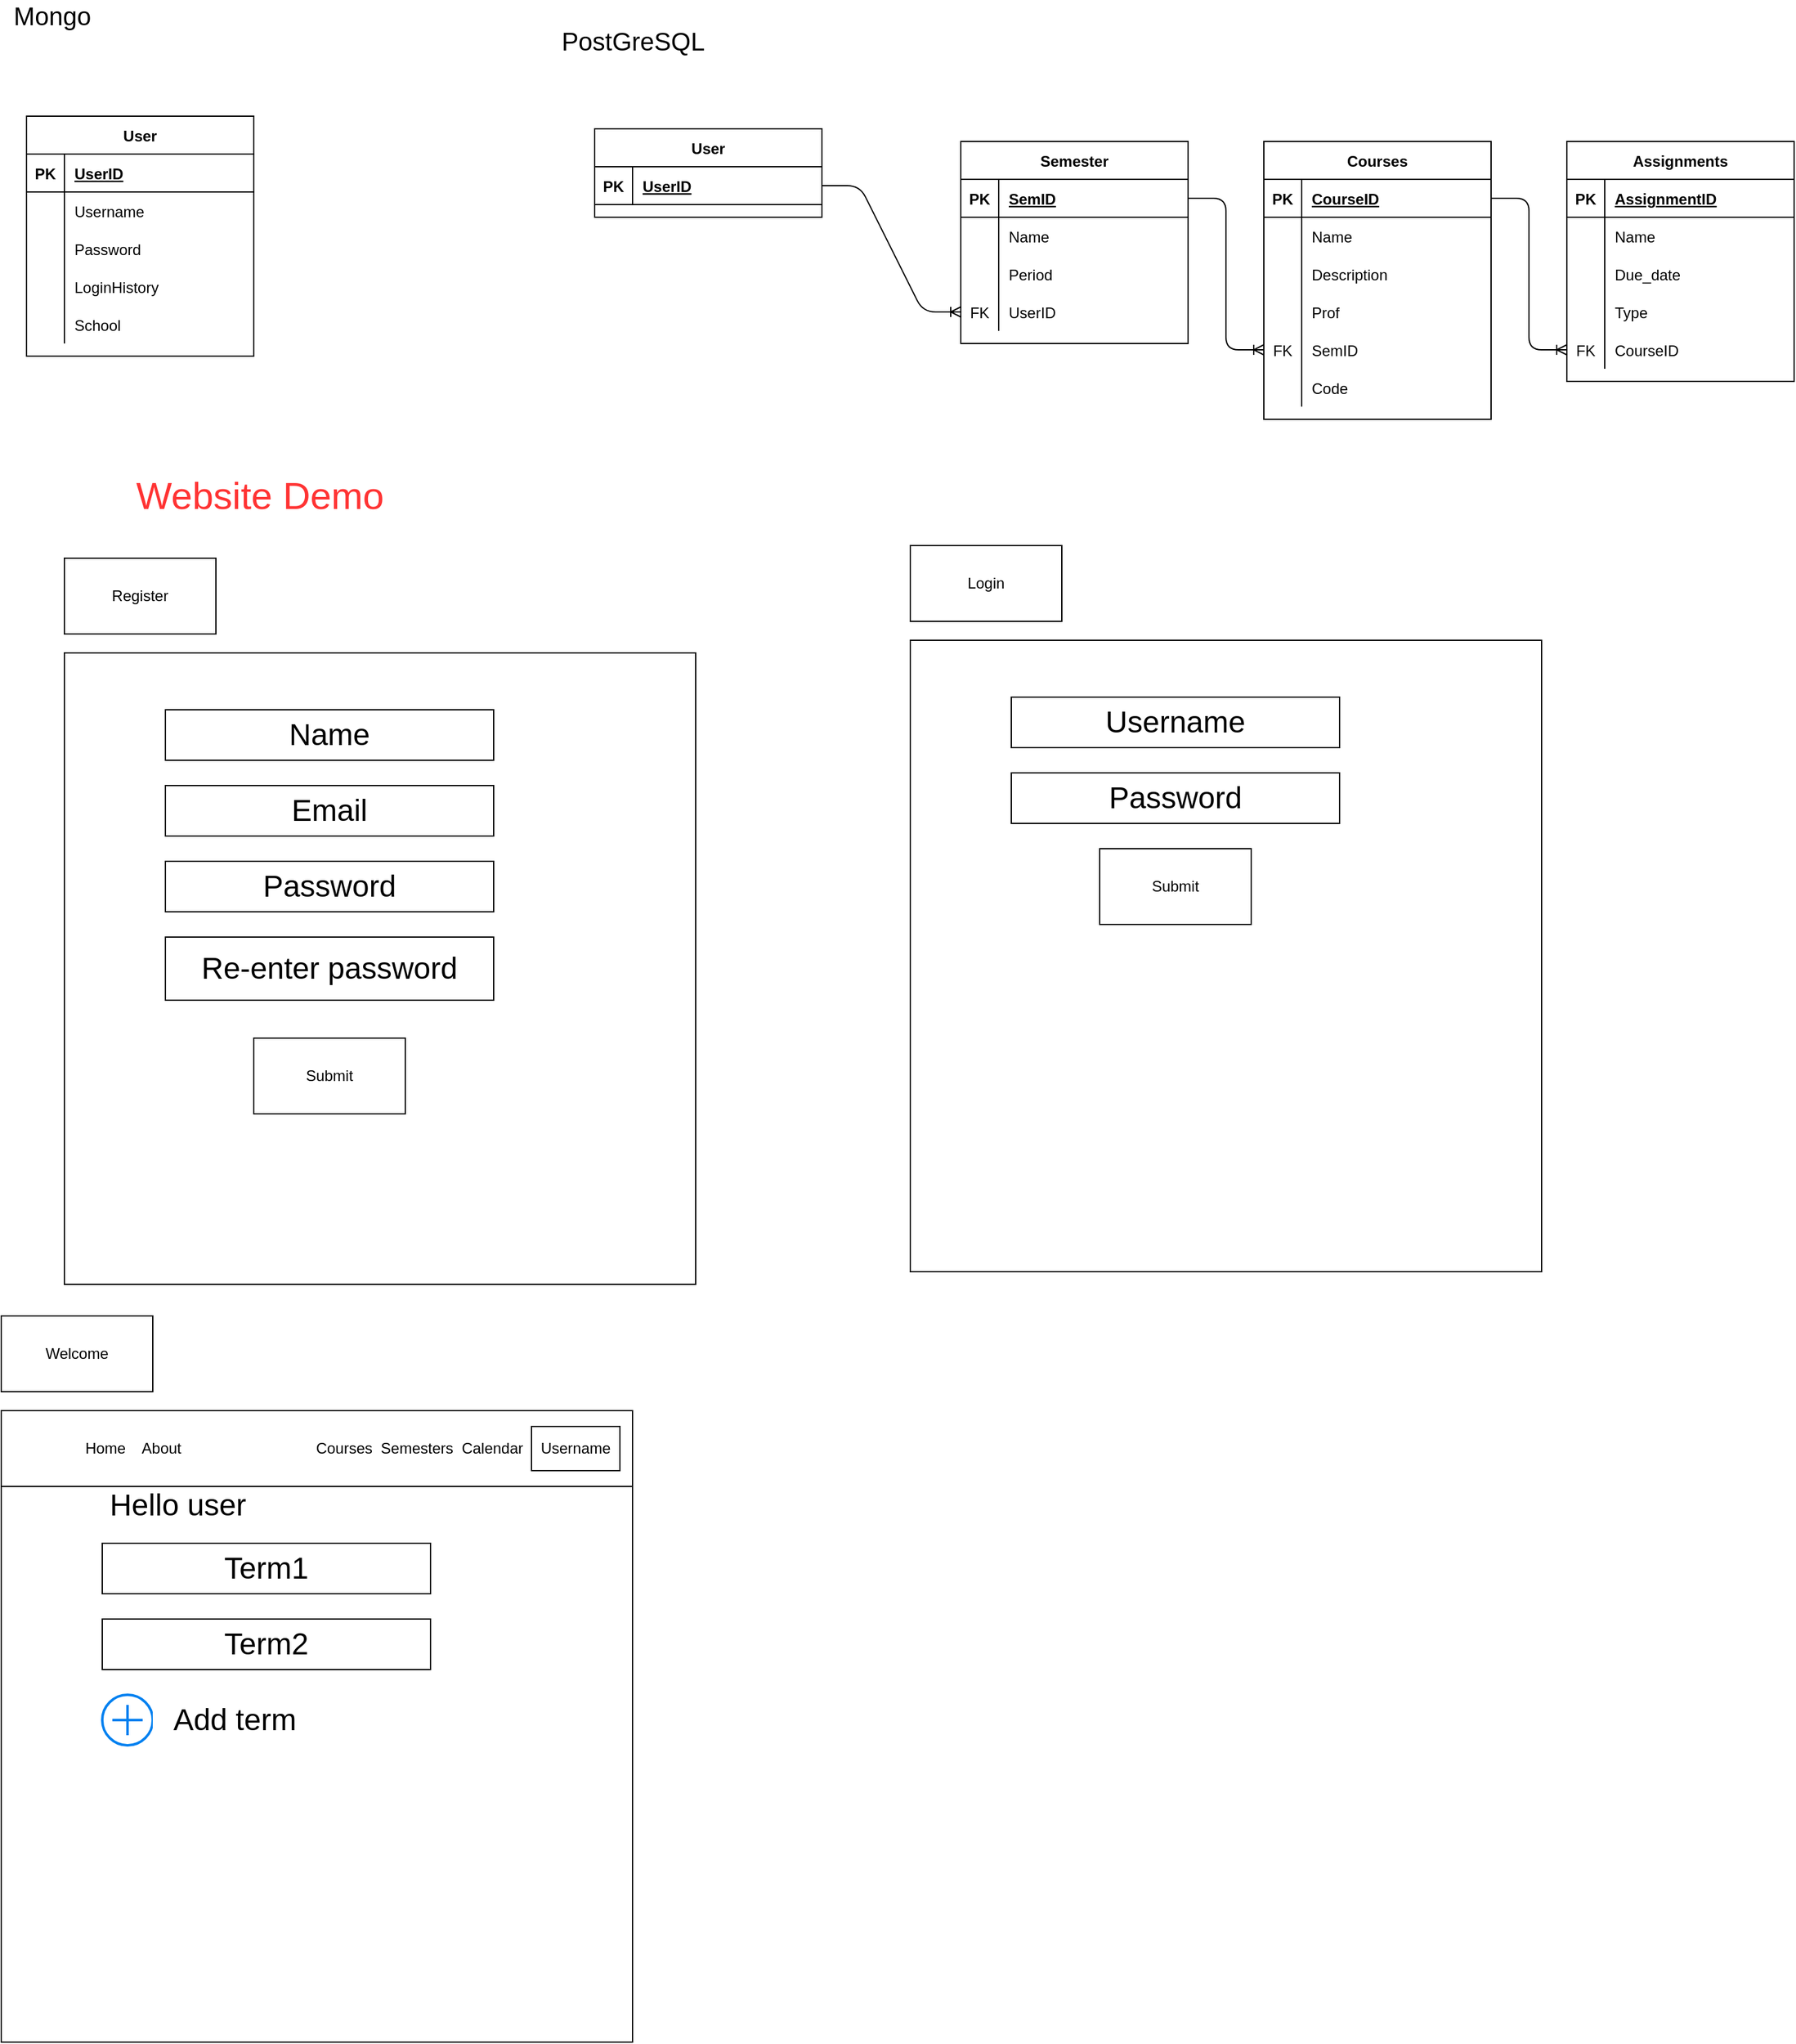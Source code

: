<mxfile version="14.2.5" type="device"><diagram id="1e05xUhEzXFztGfyfD7P" name="Page-1"><mxGraphModel dx="1422" dy="762" grid="1" gridSize="10" guides="1" tooltips="1" connect="1" arrows="1" fold="1" page="1" pageScale="1" pageWidth="850" pageHeight="1100" math="0" shadow="0"><root><mxCell id="0"/><mxCell id="1" parent="0"/><mxCell id="5XPGV1Qe_IKgJ4g9VQZu-3" value="" style="whiteSpace=wrap;html=1;aspect=fixed;" parent="1" vertex="1"><mxGeometry x="130" y="655" width="500" height="500" as="geometry"/></mxCell><mxCell id="xFJCQSzcr7MT5ZLuHocD-1" value="User" style="shape=table;startSize=30;container=1;collapsible=1;childLayout=tableLayout;fixedRows=1;rowLines=0;fontStyle=1;align=center;resizeLast=1;" parent="1" vertex="1"><mxGeometry x="100" y="230" width="180" height="190" as="geometry"/></mxCell><mxCell id="xFJCQSzcr7MT5ZLuHocD-2" value="" style="shape=partialRectangle;collapsible=0;dropTarget=0;pointerEvents=0;fillColor=none;top=0;left=0;bottom=1;right=0;points=[[0,0.5],[1,0.5]];portConstraint=eastwest;" parent="xFJCQSzcr7MT5ZLuHocD-1" vertex="1"><mxGeometry y="30" width="180" height="30" as="geometry"/></mxCell><mxCell id="xFJCQSzcr7MT5ZLuHocD-3" value="PK" style="shape=partialRectangle;connectable=0;fillColor=none;top=0;left=0;bottom=0;right=0;fontStyle=1;overflow=hidden;" parent="xFJCQSzcr7MT5ZLuHocD-2" vertex="1"><mxGeometry width="30" height="30" as="geometry"/></mxCell><mxCell id="xFJCQSzcr7MT5ZLuHocD-4" value="UserID" style="shape=partialRectangle;connectable=0;fillColor=none;top=0;left=0;bottom=0;right=0;align=left;spacingLeft=6;fontStyle=5;overflow=hidden;" parent="xFJCQSzcr7MT5ZLuHocD-2" vertex="1"><mxGeometry x="30" width="150" height="30" as="geometry"/></mxCell><mxCell id="xFJCQSzcr7MT5ZLuHocD-5" value="" style="shape=partialRectangle;collapsible=0;dropTarget=0;pointerEvents=0;fillColor=none;top=0;left=0;bottom=0;right=0;points=[[0,0.5],[1,0.5]];portConstraint=eastwest;" parent="xFJCQSzcr7MT5ZLuHocD-1" vertex="1"><mxGeometry y="60" width="180" height="30" as="geometry"/></mxCell><mxCell id="xFJCQSzcr7MT5ZLuHocD-6" value="" style="shape=partialRectangle;connectable=0;fillColor=none;top=0;left=0;bottom=0;right=0;editable=1;overflow=hidden;" parent="xFJCQSzcr7MT5ZLuHocD-5" vertex="1"><mxGeometry width="30" height="30" as="geometry"/></mxCell><mxCell id="xFJCQSzcr7MT5ZLuHocD-7" value="Username" style="shape=partialRectangle;connectable=0;fillColor=none;top=0;left=0;bottom=0;right=0;align=left;spacingLeft=6;overflow=hidden;" parent="xFJCQSzcr7MT5ZLuHocD-5" vertex="1"><mxGeometry x="30" width="150" height="30" as="geometry"/></mxCell><mxCell id="xFJCQSzcr7MT5ZLuHocD-8" value="" style="shape=partialRectangle;collapsible=0;dropTarget=0;pointerEvents=0;fillColor=none;top=0;left=0;bottom=0;right=0;points=[[0,0.5],[1,0.5]];portConstraint=eastwest;" parent="xFJCQSzcr7MT5ZLuHocD-1" vertex="1"><mxGeometry y="90" width="180" height="30" as="geometry"/></mxCell><mxCell id="xFJCQSzcr7MT5ZLuHocD-9" value="" style="shape=partialRectangle;connectable=0;fillColor=none;top=0;left=0;bottom=0;right=0;editable=1;overflow=hidden;" parent="xFJCQSzcr7MT5ZLuHocD-8" vertex="1"><mxGeometry width="30" height="30" as="geometry"/></mxCell><mxCell id="xFJCQSzcr7MT5ZLuHocD-10" value="Password" style="shape=partialRectangle;connectable=0;fillColor=none;top=0;left=0;bottom=0;right=0;align=left;spacingLeft=6;overflow=hidden;" parent="xFJCQSzcr7MT5ZLuHocD-8" vertex="1"><mxGeometry x="30" width="150" height="30" as="geometry"/></mxCell><mxCell id="xFJCQSzcr7MT5ZLuHocD-11" value="" style="shape=partialRectangle;collapsible=0;dropTarget=0;pointerEvents=0;fillColor=none;top=0;left=0;bottom=0;right=0;points=[[0,0.5],[1,0.5]];portConstraint=eastwest;" parent="xFJCQSzcr7MT5ZLuHocD-1" vertex="1"><mxGeometry y="120" width="180" height="30" as="geometry"/></mxCell><mxCell id="xFJCQSzcr7MT5ZLuHocD-12" value="" style="shape=partialRectangle;connectable=0;fillColor=none;top=0;left=0;bottom=0;right=0;editable=1;overflow=hidden;" parent="xFJCQSzcr7MT5ZLuHocD-11" vertex="1"><mxGeometry width="30" height="30" as="geometry"/></mxCell><mxCell id="xFJCQSzcr7MT5ZLuHocD-13" value="LoginHistory" style="shape=partialRectangle;connectable=0;fillColor=none;top=0;left=0;bottom=0;right=0;align=left;spacingLeft=6;overflow=hidden;" parent="xFJCQSzcr7MT5ZLuHocD-11" vertex="1"><mxGeometry x="30" width="150" height="30" as="geometry"/></mxCell><mxCell id="xFJCQSzcr7MT5ZLuHocD-14" value="" style="shape=partialRectangle;collapsible=0;dropTarget=0;pointerEvents=0;fillColor=none;top=0;left=0;bottom=0;right=0;points=[[0,0.5],[1,0.5]];portConstraint=eastwest;" parent="xFJCQSzcr7MT5ZLuHocD-1" vertex="1"><mxGeometry y="150" width="180" height="30" as="geometry"/></mxCell><mxCell id="xFJCQSzcr7MT5ZLuHocD-15" value="" style="shape=partialRectangle;connectable=0;fillColor=none;top=0;left=0;bottom=0;right=0;editable=1;overflow=hidden;" parent="xFJCQSzcr7MT5ZLuHocD-14" vertex="1"><mxGeometry width="30" height="30" as="geometry"/></mxCell><mxCell id="xFJCQSzcr7MT5ZLuHocD-16" value="School" style="shape=partialRectangle;connectable=0;fillColor=none;top=0;left=0;bottom=0;right=0;align=left;spacingLeft=6;overflow=hidden;" parent="xFJCQSzcr7MT5ZLuHocD-14" vertex="1"><mxGeometry x="30" width="150" height="30" as="geometry"/></mxCell><mxCell id="xFJCQSzcr7MT5ZLuHocD-17" value="&lt;font style=&quot;font-size: 20px&quot;&gt;Mongo&lt;/font&gt;" style="text;html=1;align=center;verticalAlign=middle;resizable=0;points=[];autosize=1;" parent="1" vertex="1"><mxGeometry x="80" y="140" width="80" height="20" as="geometry"/></mxCell><mxCell id="xFJCQSzcr7MT5ZLuHocD-18" value="User" style="shape=table;startSize=30;container=1;collapsible=1;childLayout=tableLayout;fixedRows=1;rowLines=0;fontStyle=1;align=center;resizeLast=1;" parent="1" vertex="1"><mxGeometry x="550" y="240" width="180" height="70" as="geometry"/></mxCell><mxCell id="xFJCQSzcr7MT5ZLuHocD-19" value="" style="shape=partialRectangle;collapsible=0;dropTarget=0;pointerEvents=0;fillColor=none;top=0;left=0;bottom=1;right=0;points=[[0,0.5],[1,0.5]];portConstraint=eastwest;" parent="xFJCQSzcr7MT5ZLuHocD-18" vertex="1"><mxGeometry y="30" width="180" height="30" as="geometry"/></mxCell><mxCell id="xFJCQSzcr7MT5ZLuHocD-20" value="PK" style="shape=partialRectangle;connectable=0;fillColor=none;top=0;left=0;bottom=0;right=0;fontStyle=1;overflow=hidden;" parent="xFJCQSzcr7MT5ZLuHocD-19" vertex="1"><mxGeometry width="30" height="30" as="geometry"/></mxCell><mxCell id="xFJCQSzcr7MT5ZLuHocD-21" value="UserID" style="shape=partialRectangle;connectable=0;fillColor=none;top=0;left=0;bottom=0;right=0;align=left;spacingLeft=6;fontStyle=5;overflow=hidden;" parent="xFJCQSzcr7MT5ZLuHocD-19" vertex="1"><mxGeometry x="30" width="150" height="30" as="geometry"/></mxCell><mxCell id="xFJCQSzcr7MT5ZLuHocD-34" value="&lt;font style=&quot;font-size: 20px&quot;&gt;PostGreSQL&lt;/font&gt;" style="text;html=1;align=center;verticalAlign=middle;resizable=0;points=[];autosize=1;" parent="1" vertex="1"><mxGeometry x="515" y="160" width="130" height="20" as="geometry"/></mxCell><mxCell id="xFJCQSzcr7MT5ZLuHocD-35" value="Semester" style="shape=table;startSize=30;container=1;collapsible=1;childLayout=tableLayout;fixedRows=1;rowLines=0;fontStyle=1;align=center;resizeLast=1;" parent="1" vertex="1"><mxGeometry x="840" y="250" width="180" height="160" as="geometry"/></mxCell><mxCell id="xFJCQSzcr7MT5ZLuHocD-36" value="" style="shape=partialRectangle;collapsible=0;dropTarget=0;pointerEvents=0;fillColor=none;top=0;left=0;bottom=1;right=0;points=[[0,0.5],[1,0.5]];portConstraint=eastwest;" parent="xFJCQSzcr7MT5ZLuHocD-35" vertex="1"><mxGeometry y="30" width="180" height="30" as="geometry"/></mxCell><mxCell id="xFJCQSzcr7MT5ZLuHocD-37" value="PK" style="shape=partialRectangle;connectable=0;fillColor=none;top=0;left=0;bottom=0;right=0;fontStyle=1;overflow=hidden;" parent="xFJCQSzcr7MT5ZLuHocD-36" vertex="1"><mxGeometry width="30" height="30" as="geometry"/></mxCell><mxCell id="xFJCQSzcr7MT5ZLuHocD-38" value="SemID" style="shape=partialRectangle;connectable=0;fillColor=none;top=0;left=0;bottom=0;right=0;align=left;spacingLeft=6;fontStyle=5;overflow=hidden;" parent="xFJCQSzcr7MT5ZLuHocD-36" vertex="1"><mxGeometry x="30" width="150" height="30" as="geometry"/></mxCell><mxCell id="xFJCQSzcr7MT5ZLuHocD-39" value="" style="shape=partialRectangle;collapsible=0;dropTarget=0;pointerEvents=0;fillColor=none;top=0;left=0;bottom=0;right=0;points=[[0,0.5],[1,0.5]];portConstraint=eastwest;" parent="xFJCQSzcr7MT5ZLuHocD-35" vertex="1"><mxGeometry y="60" width="180" height="30" as="geometry"/></mxCell><mxCell id="xFJCQSzcr7MT5ZLuHocD-40" value="" style="shape=partialRectangle;connectable=0;fillColor=none;top=0;left=0;bottom=0;right=0;editable=1;overflow=hidden;" parent="xFJCQSzcr7MT5ZLuHocD-39" vertex="1"><mxGeometry width="30" height="30" as="geometry"/></mxCell><mxCell id="xFJCQSzcr7MT5ZLuHocD-41" value="Name" style="shape=partialRectangle;connectable=0;fillColor=none;top=0;left=0;bottom=0;right=0;align=left;spacingLeft=6;overflow=hidden;" parent="xFJCQSzcr7MT5ZLuHocD-39" vertex="1"><mxGeometry x="30" width="150" height="30" as="geometry"/></mxCell><mxCell id="xFJCQSzcr7MT5ZLuHocD-42" value="" style="shape=partialRectangle;collapsible=0;dropTarget=0;pointerEvents=0;fillColor=none;top=0;left=0;bottom=0;right=0;points=[[0,0.5],[1,0.5]];portConstraint=eastwest;" parent="xFJCQSzcr7MT5ZLuHocD-35" vertex="1"><mxGeometry y="90" width="180" height="30" as="geometry"/></mxCell><mxCell id="xFJCQSzcr7MT5ZLuHocD-43" value="" style="shape=partialRectangle;connectable=0;fillColor=none;top=0;left=0;bottom=0;right=0;editable=1;overflow=hidden;" parent="xFJCQSzcr7MT5ZLuHocD-42" vertex="1"><mxGeometry width="30" height="30" as="geometry"/></mxCell><mxCell id="xFJCQSzcr7MT5ZLuHocD-44" value="Period" style="shape=partialRectangle;connectable=0;fillColor=none;top=0;left=0;bottom=0;right=0;align=left;spacingLeft=6;overflow=hidden;" parent="xFJCQSzcr7MT5ZLuHocD-42" vertex="1"><mxGeometry x="30" width="150" height="30" as="geometry"/></mxCell><mxCell id="xFJCQSzcr7MT5ZLuHocD-45" value="" style="shape=partialRectangle;collapsible=0;dropTarget=0;pointerEvents=0;fillColor=none;top=0;left=0;bottom=0;right=0;points=[[0,0.5],[1,0.5]];portConstraint=eastwest;" parent="xFJCQSzcr7MT5ZLuHocD-35" vertex="1"><mxGeometry y="120" width="180" height="30" as="geometry"/></mxCell><mxCell id="xFJCQSzcr7MT5ZLuHocD-46" value="FK" style="shape=partialRectangle;connectable=0;fillColor=none;top=0;left=0;bottom=0;right=0;editable=1;overflow=hidden;" parent="xFJCQSzcr7MT5ZLuHocD-45" vertex="1"><mxGeometry width="30" height="30" as="geometry"/></mxCell><mxCell id="xFJCQSzcr7MT5ZLuHocD-47" value="UserID" style="shape=partialRectangle;connectable=0;fillColor=none;top=0;left=0;bottom=0;right=0;align=left;spacingLeft=6;overflow=hidden;" parent="xFJCQSzcr7MT5ZLuHocD-45" vertex="1"><mxGeometry x="30" width="150" height="30" as="geometry"/></mxCell><mxCell id="xFJCQSzcr7MT5ZLuHocD-51" value="Courses" style="shape=table;startSize=30;container=1;collapsible=1;childLayout=tableLayout;fixedRows=1;rowLines=0;fontStyle=1;align=center;resizeLast=1;" parent="1" vertex="1"><mxGeometry x="1080" y="250" width="180" height="220" as="geometry"/></mxCell><mxCell id="xFJCQSzcr7MT5ZLuHocD-52" value="" style="shape=partialRectangle;collapsible=0;dropTarget=0;pointerEvents=0;fillColor=none;top=0;left=0;bottom=1;right=0;points=[[0,0.5],[1,0.5]];portConstraint=eastwest;" parent="xFJCQSzcr7MT5ZLuHocD-51" vertex="1"><mxGeometry y="30" width="180" height="30" as="geometry"/></mxCell><mxCell id="xFJCQSzcr7MT5ZLuHocD-53" value="PK" style="shape=partialRectangle;connectable=0;fillColor=none;top=0;left=0;bottom=0;right=0;fontStyle=1;overflow=hidden;" parent="xFJCQSzcr7MT5ZLuHocD-52" vertex="1"><mxGeometry width="30" height="30" as="geometry"/></mxCell><mxCell id="xFJCQSzcr7MT5ZLuHocD-54" value="CourseID" style="shape=partialRectangle;connectable=0;fillColor=none;top=0;left=0;bottom=0;right=0;align=left;spacingLeft=6;fontStyle=5;overflow=hidden;" parent="xFJCQSzcr7MT5ZLuHocD-52" vertex="1"><mxGeometry x="30" width="150" height="30" as="geometry"/></mxCell><mxCell id="xFJCQSzcr7MT5ZLuHocD-55" value="" style="shape=partialRectangle;collapsible=0;dropTarget=0;pointerEvents=0;fillColor=none;top=0;left=0;bottom=0;right=0;points=[[0,0.5],[1,0.5]];portConstraint=eastwest;" parent="xFJCQSzcr7MT5ZLuHocD-51" vertex="1"><mxGeometry y="60" width="180" height="30" as="geometry"/></mxCell><mxCell id="xFJCQSzcr7MT5ZLuHocD-56" value="" style="shape=partialRectangle;connectable=0;fillColor=none;top=0;left=0;bottom=0;right=0;editable=1;overflow=hidden;" parent="xFJCQSzcr7MT5ZLuHocD-55" vertex="1"><mxGeometry width="30" height="30" as="geometry"/></mxCell><mxCell id="xFJCQSzcr7MT5ZLuHocD-57" value="Name " style="shape=partialRectangle;connectable=0;fillColor=none;top=0;left=0;bottom=0;right=0;align=left;spacingLeft=6;overflow=hidden;" parent="xFJCQSzcr7MT5ZLuHocD-55" vertex="1"><mxGeometry x="30" width="150" height="30" as="geometry"/></mxCell><mxCell id="xFJCQSzcr7MT5ZLuHocD-58" value="" style="shape=partialRectangle;collapsible=0;dropTarget=0;pointerEvents=0;fillColor=none;top=0;left=0;bottom=0;right=0;points=[[0,0.5],[1,0.5]];portConstraint=eastwest;" parent="xFJCQSzcr7MT5ZLuHocD-51" vertex="1"><mxGeometry y="90" width="180" height="30" as="geometry"/></mxCell><mxCell id="xFJCQSzcr7MT5ZLuHocD-59" value="" style="shape=partialRectangle;connectable=0;fillColor=none;top=0;left=0;bottom=0;right=0;editable=1;overflow=hidden;" parent="xFJCQSzcr7MT5ZLuHocD-58" vertex="1"><mxGeometry width="30" height="30" as="geometry"/></mxCell><mxCell id="xFJCQSzcr7MT5ZLuHocD-60" value="Description" style="shape=partialRectangle;connectable=0;fillColor=none;top=0;left=0;bottom=0;right=0;align=left;spacingLeft=6;overflow=hidden;" parent="xFJCQSzcr7MT5ZLuHocD-58" vertex="1"><mxGeometry x="30" width="150" height="30" as="geometry"/></mxCell><mxCell id="xFJCQSzcr7MT5ZLuHocD-61" value="" style="shape=partialRectangle;collapsible=0;dropTarget=0;pointerEvents=0;fillColor=none;top=0;left=0;bottom=0;right=0;points=[[0,0.5],[1,0.5]];portConstraint=eastwest;" parent="xFJCQSzcr7MT5ZLuHocD-51" vertex="1"><mxGeometry y="120" width="180" height="30" as="geometry"/></mxCell><mxCell id="xFJCQSzcr7MT5ZLuHocD-62" value="" style="shape=partialRectangle;connectable=0;fillColor=none;top=0;left=0;bottom=0;right=0;editable=1;overflow=hidden;" parent="xFJCQSzcr7MT5ZLuHocD-61" vertex="1"><mxGeometry width="30" height="30" as="geometry"/></mxCell><mxCell id="xFJCQSzcr7MT5ZLuHocD-63" value="Prof" style="shape=partialRectangle;connectable=0;fillColor=none;top=0;left=0;bottom=0;right=0;align=left;spacingLeft=6;overflow=hidden;" parent="xFJCQSzcr7MT5ZLuHocD-61" vertex="1"><mxGeometry x="30" width="150" height="30" as="geometry"/></mxCell><mxCell id="xFJCQSzcr7MT5ZLuHocD-64" value="" style="shape=partialRectangle;collapsible=0;dropTarget=0;pointerEvents=0;fillColor=none;top=0;left=0;bottom=0;right=0;points=[[0,0.5],[1,0.5]];portConstraint=eastwest;" parent="xFJCQSzcr7MT5ZLuHocD-51" vertex="1"><mxGeometry y="150" width="180" height="30" as="geometry"/></mxCell><mxCell id="xFJCQSzcr7MT5ZLuHocD-65" value="FK" style="shape=partialRectangle;connectable=0;fillColor=none;top=0;left=0;bottom=0;right=0;editable=1;overflow=hidden;" parent="xFJCQSzcr7MT5ZLuHocD-64" vertex="1"><mxGeometry width="30" height="30" as="geometry"/></mxCell><mxCell id="xFJCQSzcr7MT5ZLuHocD-66" value="SemID" style="shape=partialRectangle;connectable=0;fillColor=none;top=0;left=0;bottom=0;right=0;align=left;spacingLeft=6;overflow=hidden;" parent="xFJCQSzcr7MT5ZLuHocD-64" vertex="1"><mxGeometry x="30" width="150" height="30" as="geometry"/></mxCell><mxCell id="WYDYpcBbMGSwDZn3Hp7l-1" value="" style="shape=partialRectangle;collapsible=0;dropTarget=0;pointerEvents=0;fillColor=none;top=0;left=0;bottom=0;right=0;points=[[0,0.5],[1,0.5]];portConstraint=eastwest;" vertex="1" parent="xFJCQSzcr7MT5ZLuHocD-51"><mxGeometry y="180" width="180" height="30" as="geometry"/></mxCell><mxCell id="WYDYpcBbMGSwDZn3Hp7l-2" value="" style="shape=partialRectangle;connectable=0;fillColor=none;top=0;left=0;bottom=0;right=0;editable=1;overflow=hidden;" vertex="1" parent="WYDYpcBbMGSwDZn3Hp7l-1"><mxGeometry width="30" height="30" as="geometry"/></mxCell><mxCell id="WYDYpcBbMGSwDZn3Hp7l-3" value="Code" style="shape=partialRectangle;connectable=0;fillColor=none;top=0;left=0;bottom=0;right=0;align=left;spacingLeft=6;overflow=hidden;" vertex="1" parent="WYDYpcBbMGSwDZn3Hp7l-1"><mxGeometry x="30" width="150" height="30" as="geometry"/></mxCell><mxCell id="xFJCQSzcr7MT5ZLuHocD-67" value="Assignments" style="shape=table;startSize=30;container=1;collapsible=1;childLayout=tableLayout;fixedRows=1;rowLines=0;fontStyle=1;align=center;resizeLast=1;" parent="1" vertex="1"><mxGeometry x="1320" y="250" width="180" height="190" as="geometry"/></mxCell><mxCell id="xFJCQSzcr7MT5ZLuHocD-68" value="" style="shape=partialRectangle;collapsible=0;dropTarget=0;pointerEvents=0;fillColor=none;top=0;left=0;bottom=1;right=0;points=[[0,0.5],[1,0.5]];portConstraint=eastwest;" parent="xFJCQSzcr7MT5ZLuHocD-67" vertex="1"><mxGeometry y="30" width="180" height="30" as="geometry"/></mxCell><mxCell id="xFJCQSzcr7MT5ZLuHocD-69" value="PK" style="shape=partialRectangle;connectable=0;fillColor=none;top=0;left=0;bottom=0;right=0;fontStyle=1;overflow=hidden;" parent="xFJCQSzcr7MT5ZLuHocD-68" vertex="1"><mxGeometry width="30" height="30" as="geometry"/></mxCell><mxCell id="xFJCQSzcr7MT5ZLuHocD-70" value="AssignmentID" style="shape=partialRectangle;connectable=0;fillColor=none;top=0;left=0;bottom=0;right=0;align=left;spacingLeft=6;fontStyle=5;overflow=hidden;" parent="xFJCQSzcr7MT5ZLuHocD-68" vertex="1"><mxGeometry x="30" width="150" height="30" as="geometry"/></mxCell><mxCell id="xFJCQSzcr7MT5ZLuHocD-71" value="" style="shape=partialRectangle;collapsible=0;dropTarget=0;pointerEvents=0;fillColor=none;top=0;left=0;bottom=0;right=0;points=[[0,0.5],[1,0.5]];portConstraint=eastwest;" parent="xFJCQSzcr7MT5ZLuHocD-67" vertex="1"><mxGeometry y="60" width="180" height="30" as="geometry"/></mxCell><mxCell id="xFJCQSzcr7MT5ZLuHocD-72" value="" style="shape=partialRectangle;connectable=0;fillColor=none;top=0;left=0;bottom=0;right=0;editable=1;overflow=hidden;" parent="xFJCQSzcr7MT5ZLuHocD-71" vertex="1"><mxGeometry width="30" height="30" as="geometry"/></mxCell><mxCell id="xFJCQSzcr7MT5ZLuHocD-73" value="Name " style="shape=partialRectangle;connectable=0;fillColor=none;top=0;left=0;bottom=0;right=0;align=left;spacingLeft=6;overflow=hidden;" parent="xFJCQSzcr7MT5ZLuHocD-71" vertex="1"><mxGeometry x="30" width="150" height="30" as="geometry"/></mxCell><mxCell id="xFJCQSzcr7MT5ZLuHocD-74" value="" style="shape=partialRectangle;collapsible=0;dropTarget=0;pointerEvents=0;fillColor=none;top=0;left=0;bottom=0;right=0;points=[[0,0.5],[1,0.5]];portConstraint=eastwest;" parent="xFJCQSzcr7MT5ZLuHocD-67" vertex="1"><mxGeometry y="90" width="180" height="30" as="geometry"/></mxCell><mxCell id="xFJCQSzcr7MT5ZLuHocD-75" value="" style="shape=partialRectangle;connectable=0;fillColor=none;top=0;left=0;bottom=0;right=0;editable=1;overflow=hidden;" parent="xFJCQSzcr7MT5ZLuHocD-74" vertex="1"><mxGeometry width="30" height="30" as="geometry"/></mxCell><mxCell id="xFJCQSzcr7MT5ZLuHocD-76" value="Due_date" style="shape=partialRectangle;connectable=0;fillColor=none;top=0;left=0;bottom=0;right=0;align=left;spacingLeft=6;overflow=hidden;" parent="xFJCQSzcr7MT5ZLuHocD-74" vertex="1"><mxGeometry x="30" width="150" height="30" as="geometry"/></mxCell><mxCell id="xFJCQSzcr7MT5ZLuHocD-77" value="" style="shape=partialRectangle;collapsible=0;dropTarget=0;pointerEvents=0;fillColor=none;top=0;left=0;bottom=0;right=0;points=[[0,0.5],[1,0.5]];portConstraint=eastwest;" parent="xFJCQSzcr7MT5ZLuHocD-67" vertex="1"><mxGeometry y="120" width="180" height="30" as="geometry"/></mxCell><mxCell id="xFJCQSzcr7MT5ZLuHocD-78" value="" style="shape=partialRectangle;connectable=0;fillColor=none;top=0;left=0;bottom=0;right=0;editable=1;overflow=hidden;" parent="xFJCQSzcr7MT5ZLuHocD-77" vertex="1"><mxGeometry width="30" height="30" as="geometry"/></mxCell><mxCell id="xFJCQSzcr7MT5ZLuHocD-79" value="Type" style="shape=partialRectangle;connectable=0;fillColor=none;top=0;left=0;bottom=0;right=0;align=left;spacingLeft=6;overflow=hidden;" parent="xFJCQSzcr7MT5ZLuHocD-77" vertex="1"><mxGeometry x="30" width="150" height="30" as="geometry"/></mxCell><mxCell id="xFJCQSzcr7MT5ZLuHocD-80" value="" style="shape=partialRectangle;collapsible=0;dropTarget=0;pointerEvents=0;fillColor=none;top=0;left=0;bottom=0;right=0;points=[[0,0.5],[1,0.5]];portConstraint=eastwest;" parent="xFJCQSzcr7MT5ZLuHocD-67" vertex="1"><mxGeometry y="150" width="180" height="30" as="geometry"/></mxCell><mxCell id="xFJCQSzcr7MT5ZLuHocD-81" value="FK" style="shape=partialRectangle;connectable=0;fillColor=none;top=0;left=0;bottom=0;right=0;editable=1;overflow=hidden;" parent="xFJCQSzcr7MT5ZLuHocD-80" vertex="1"><mxGeometry width="30" height="30" as="geometry"/></mxCell><mxCell id="xFJCQSzcr7MT5ZLuHocD-82" value="CourseID" style="shape=partialRectangle;connectable=0;fillColor=none;top=0;left=0;bottom=0;right=0;align=left;spacingLeft=6;overflow=hidden;" parent="xFJCQSzcr7MT5ZLuHocD-80" vertex="1"><mxGeometry x="30" width="150" height="30" as="geometry"/></mxCell><mxCell id="xFJCQSzcr7MT5ZLuHocD-83" value="" style="edgeStyle=entityRelationEdgeStyle;fontSize=12;html=1;endArrow=ERoneToMany;entryX=0;entryY=0.5;entryDx=0;entryDy=0;exitX=1;exitY=0.5;exitDx=0;exitDy=0;" parent="1" source="xFJCQSzcr7MT5ZLuHocD-19" target="xFJCQSzcr7MT5ZLuHocD-45" edge="1"><mxGeometry width="100" height="100" relative="1" as="geometry"><mxPoint x="650" y="440" as="sourcePoint"/><mxPoint x="750" y="340" as="targetPoint"/></mxGeometry></mxCell><mxCell id="xFJCQSzcr7MT5ZLuHocD-84" value="" style="edgeStyle=entityRelationEdgeStyle;fontSize=12;html=1;endArrow=ERoneToMany;entryX=0;entryY=0.5;entryDx=0;entryDy=0;exitX=1;exitY=0.5;exitDx=0;exitDy=0;" parent="1" source="xFJCQSzcr7MT5ZLuHocD-36" target="xFJCQSzcr7MT5ZLuHocD-64" edge="1"><mxGeometry width="100" height="100" relative="1" as="geometry"><mxPoint x="1040" y="370" as="sourcePoint"/><mxPoint x="1120" y="500" as="targetPoint"/></mxGeometry></mxCell><mxCell id="xFJCQSzcr7MT5ZLuHocD-85" value="" style="edgeStyle=entityRelationEdgeStyle;fontSize=12;html=1;endArrow=ERoneToMany;entryX=0;entryY=0.5;entryDx=0;entryDy=0;exitX=1;exitY=0.5;exitDx=0;exitDy=0;" parent="1" source="xFJCQSzcr7MT5ZLuHocD-52" target="xFJCQSzcr7MT5ZLuHocD-80" edge="1"><mxGeometry width="100" height="100" relative="1" as="geometry"><mxPoint x="1250" y="470" as="sourcePoint"/><mxPoint x="1400" y="540" as="targetPoint"/></mxGeometry></mxCell><mxCell id="5XPGV1Qe_IKgJ4g9VQZu-2" value="&lt;font style=&quot;font-size: 30px&quot; color=&quot;#ff3333&quot;&gt;Website Demo&lt;/font&gt;" style="text;html=1;strokeColor=none;fillColor=none;align=center;verticalAlign=middle;whiteSpace=wrap;rounded=0;" parent="1" vertex="1"><mxGeometry x="170" y="520" width="230" height="20" as="geometry"/></mxCell><mxCell id="5XPGV1Qe_IKgJ4g9VQZu-4" value="Register" style="rounded=0;whiteSpace=wrap;html=1;" parent="1" vertex="1"><mxGeometry x="130" y="580" width="120" height="60" as="geometry"/></mxCell><mxCell id="5XPGV1Qe_IKgJ4g9VQZu-5" value="&lt;font style=&quot;font-size: 24px&quot;&gt;Name&lt;/font&gt;" style="rounded=0;whiteSpace=wrap;html=1;" parent="1" vertex="1"><mxGeometry x="210" y="700" width="260" height="40" as="geometry"/></mxCell><mxCell id="5XPGV1Qe_IKgJ4g9VQZu-6" value="&lt;font style=&quot;font-size: 24px&quot;&gt;Email&lt;/font&gt;" style="rounded=0;whiteSpace=wrap;html=1;" parent="1" vertex="1"><mxGeometry x="210" y="760" width="260" height="40" as="geometry"/></mxCell><mxCell id="5XPGV1Qe_IKgJ4g9VQZu-7" value="&lt;font style=&quot;font-size: 24px&quot;&gt;Password&lt;/font&gt;" style="rounded=0;whiteSpace=wrap;html=1;" parent="1" vertex="1"><mxGeometry x="210" y="820" width="260" height="40" as="geometry"/></mxCell><mxCell id="5XPGV1Qe_IKgJ4g9VQZu-8" value="&lt;font style=&quot;font-size: 24px&quot;&gt;Re-enter password&lt;/font&gt;" style="rounded=0;whiteSpace=wrap;html=1;" parent="1" vertex="1"><mxGeometry x="210" y="880" width="260" height="50" as="geometry"/></mxCell><mxCell id="5XPGV1Qe_IKgJ4g9VQZu-9" value="Submit" style="rounded=0;whiteSpace=wrap;html=1;" parent="1" vertex="1"><mxGeometry x="280" y="960" width="120" height="60" as="geometry"/></mxCell><mxCell id="5XPGV1Qe_IKgJ4g9VQZu-11" value="" style="whiteSpace=wrap;html=1;aspect=fixed;" parent="1" vertex="1"><mxGeometry x="800" y="645" width="500" height="500" as="geometry"/></mxCell><mxCell id="5XPGV1Qe_IKgJ4g9VQZu-12" value="Login" style="rounded=0;whiteSpace=wrap;html=1;" parent="1" vertex="1"><mxGeometry x="800" y="570" width="120" height="60" as="geometry"/></mxCell><mxCell id="5XPGV1Qe_IKgJ4g9VQZu-13" value="&lt;font style=&quot;font-size: 24px&quot;&gt;Username&lt;/font&gt;" style="rounded=0;whiteSpace=wrap;html=1;" parent="1" vertex="1"><mxGeometry x="880" y="690" width="260" height="40" as="geometry"/></mxCell><mxCell id="5XPGV1Qe_IKgJ4g9VQZu-14" value="&lt;font style=&quot;font-size: 24px&quot;&gt;Password&lt;/font&gt;" style="rounded=0;whiteSpace=wrap;html=1;" parent="1" vertex="1"><mxGeometry x="880" y="750" width="260" height="40" as="geometry"/></mxCell><mxCell id="5XPGV1Qe_IKgJ4g9VQZu-17" value="Submit" style="rounded=0;whiteSpace=wrap;html=1;" parent="1" vertex="1"><mxGeometry x="950" y="810" width="120" height="60" as="geometry"/></mxCell><mxCell id="5XPGV1Qe_IKgJ4g9VQZu-18" value="" style="whiteSpace=wrap;html=1;aspect=fixed;" parent="1" vertex="1"><mxGeometry x="80" y="1255" width="500" height="500" as="geometry"/></mxCell><mxCell id="5XPGV1Qe_IKgJ4g9VQZu-19" value="Welcome" style="rounded=0;whiteSpace=wrap;html=1;" parent="1" vertex="1"><mxGeometry x="80" y="1180" width="120" height="60" as="geometry"/></mxCell><mxCell id="5XPGV1Qe_IKgJ4g9VQZu-20" value="&lt;font style=&quot;font-size: 24px&quot;&gt;Hello user&lt;/font&gt;" style="rounded=0;whiteSpace=wrap;html=1;strokeColor=none;" parent="1" vertex="1"><mxGeometry x="90" y="1310" width="260" height="40" as="geometry"/></mxCell><mxCell id="5XPGV1Qe_IKgJ4g9VQZu-21" value="&lt;font style=&quot;font-size: 24px&quot;&gt;Term1&lt;/font&gt;" style="rounded=0;whiteSpace=wrap;html=1;" parent="1" vertex="1"><mxGeometry x="160" y="1360" width="260" height="40" as="geometry"/></mxCell><mxCell id="5XPGV1Qe_IKgJ4g9VQZu-23" value="&lt;font style=&quot;font-size: 24px&quot;&gt;Term2&lt;/font&gt;" style="rounded=0;whiteSpace=wrap;html=1;" parent="1" vertex="1"><mxGeometry x="160" y="1420" width="260" height="40" as="geometry"/></mxCell><mxCell id="5XPGV1Qe_IKgJ4g9VQZu-24" value="" style="html=1;verticalLabelPosition=bottom;align=center;labelBackgroundColor=#ffffff;verticalAlign=top;strokeWidth=2;strokeColor=#0080F0;shadow=0;dashed=0;shape=mxgraph.ios7.icons.add;" parent="1" vertex="1"><mxGeometry x="160" y="1480" width="40" height="40" as="geometry"/></mxCell><mxCell id="5XPGV1Qe_IKgJ4g9VQZu-26" value="&lt;font style=&quot;font-size: 24px&quot;&gt;Add term&lt;/font&gt;" style="rounded=0;whiteSpace=wrap;html=1;strokeColor=none;" parent="1" vertex="1"><mxGeometry x="200" y="1480" width="130" height="40" as="geometry"/></mxCell><mxCell id="5XPGV1Qe_IKgJ4g9VQZu-27" value="Home&amp;nbsp; &amp;nbsp; About&amp;nbsp; &amp;nbsp; &amp;nbsp; &amp;nbsp; &amp;nbsp; &amp;nbsp; &amp;nbsp; &amp;nbsp; &amp;nbsp; &amp;nbsp; &amp;nbsp; &amp;nbsp; &amp;nbsp; &amp;nbsp; &amp;nbsp; &amp;nbsp; Courses&amp;nbsp; Semesters&amp;nbsp; Calendar&amp;nbsp; &amp;nbsp; &amp;nbsp;&amp;nbsp;" style="rounded=0;whiteSpace=wrap;html=1;" parent="1" vertex="1"><mxGeometry x="80" y="1255" width="500" height="60" as="geometry"/></mxCell><mxCell id="5XPGV1Qe_IKgJ4g9VQZu-28" value="Username" style="rounded=0;whiteSpace=wrap;html=1;" parent="1" vertex="1"><mxGeometry x="500" y="1267.5" width="70" height="35" as="geometry"/></mxCell></root></mxGraphModel></diagram></mxfile>